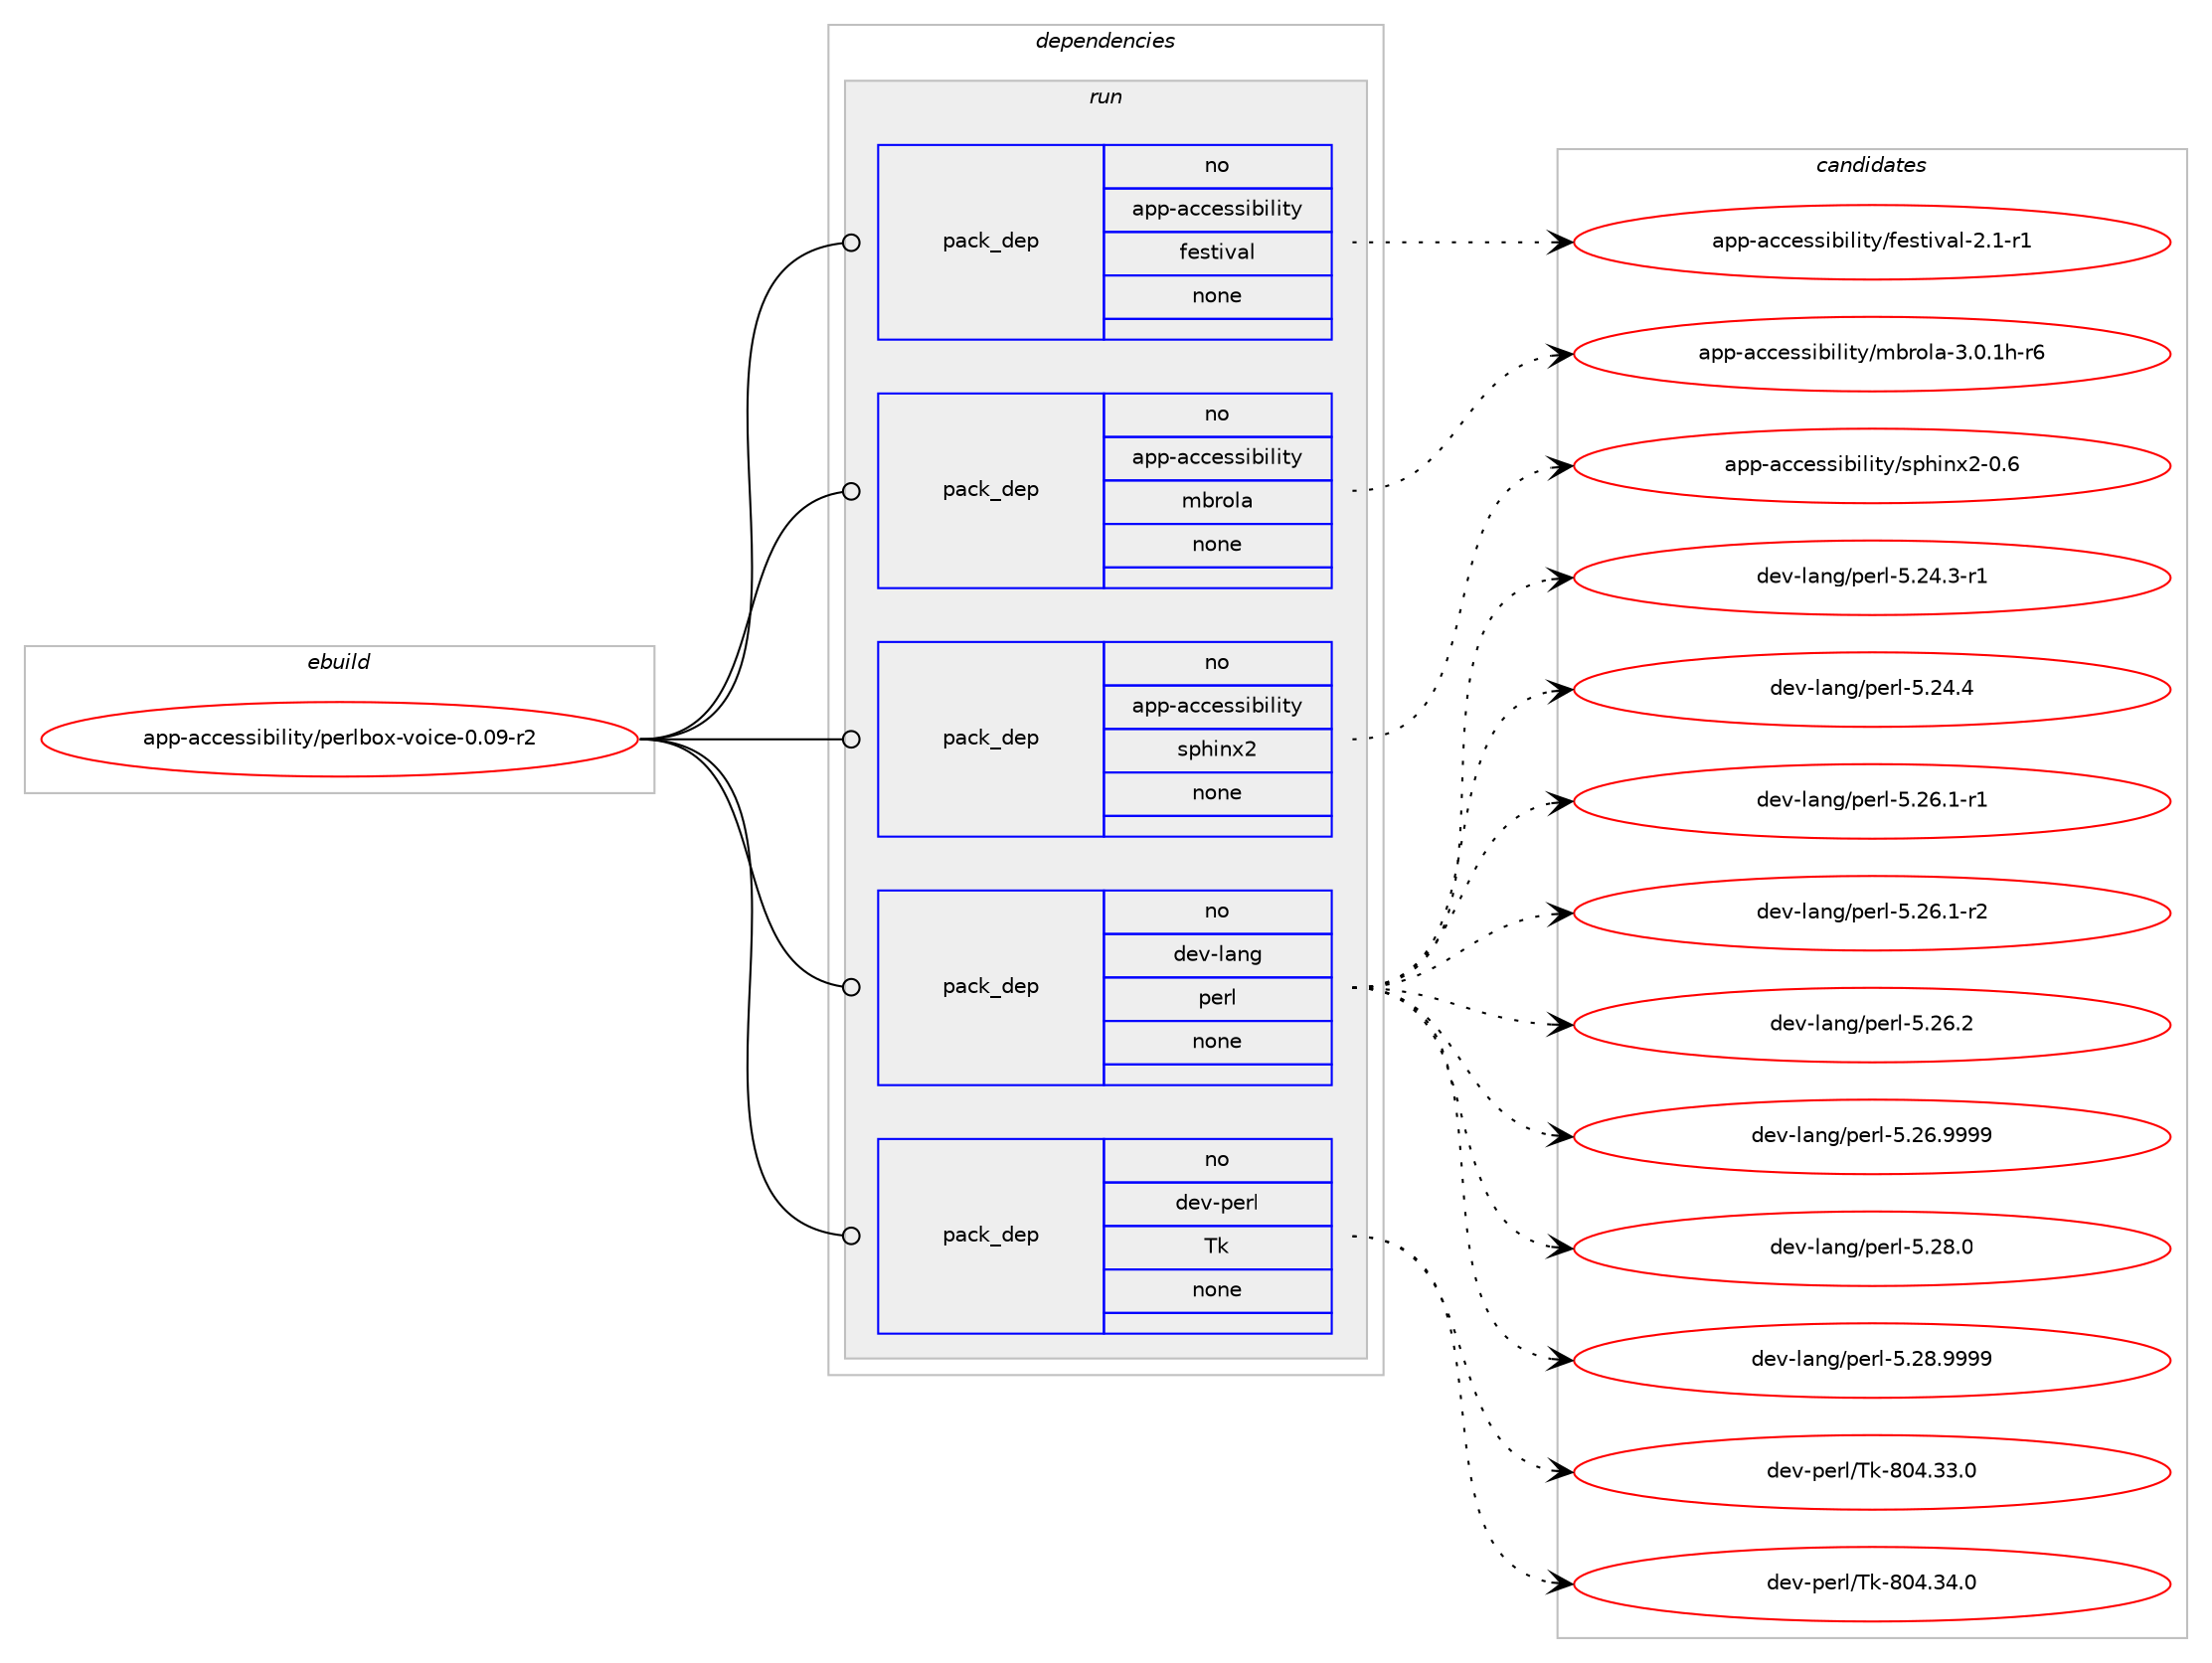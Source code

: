 digraph prolog {

# *************
# Graph options
# *************

newrank=true;
concentrate=true;
compound=true;
graph [rankdir=LR,fontname=Helvetica,fontsize=10,ranksep=1.5];#, ranksep=2.5, nodesep=0.2];
edge  [arrowhead=vee];
node  [fontname=Helvetica,fontsize=10];

# **********
# The ebuild
# **********

subgraph cluster_leftcol {
color=gray;
rank=same;
label=<<i>ebuild</i>>;
id [label="app-accessibility/perlbox-voice-0.09-r2", color=red, width=4, href="../app-accessibility/perlbox-voice-0.09-r2.svg"];
}

# ****************
# The dependencies
# ****************

subgraph cluster_midcol {
color=gray;
label=<<i>dependencies</i>>;
subgraph cluster_compile {
fillcolor="#eeeeee";
style=filled;
label=<<i>compile</i>>;
}
subgraph cluster_compileandrun {
fillcolor="#eeeeee";
style=filled;
label=<<i>compile and run</i>>;
}
subgraph cluster_run {
fillcolor="#eeeeee";
style=filled;
label=<<i>run</i>>;
subgraph pack899247 {
dependency1263327 [label=<<TABLE BORDER="0" CELLBORDER="1" CELLSPACING="0" CELLPADDING="4" WIDTH="220"><TR><TD ROWSPAN="6" CELLPADDING="30">pack_dep</TD></TR><TR><TD WIDTH="110">no</TD></TR><TR><TD>app-accessibility</TD></TR><TR><TD>festival</TD></TR><TR><TD>none</TD></TR><TR><TD></TD></TR></TABLE>>, shape=none, color=blue];
}
id:e -> dependency1263327:w [weight=20,style="solid",arrowhead="odot"];
subgraph pack899248 {
dependency1263328 [label=<<TABLE BORDER="0" CELLBORDER="1" CELLSPACING="0" CELLPADDING="4" WIDTH="220"><TR><TD ROWSPAN="6" CELLPADDING="30">pack_dep</TD></TR><TR><TD WIDTH="110">no</TD></TR><TR><TD>app-accessibility</TD></TR><TR><TD>mbrola</TD></TR><TR><TD>none</TD></TR><TR><TD></TD></TR></TABLE>>, shape=none, color=blue];
}
id:e -> dependency1263328:w [weight=20,style="solid",arrowhead="odot"];
subgraph pack899249 {
dependency1263329 [label=<<TABLE BORDER="0" CELLBORDER="1" CELLSPACING="0" CELLPADDING="4" WIDTH="220"><TR><TD ROWSPAN="6" CELLPADDING="30">pack_dep</TD></TR><TR><TD WIDTH="110">no</TD></TR><TR><TD>app-accessibility</TD></TR><TR><TD>sphinx2</TD></TR><TR><TD>none</TD></TR><TR><TD></TD></TR></TABLE>>, shape=none, color=blue];
}
id:e -> dependency1263329:w [weight=20,style="solid",arrowhead="odot"];
subgraph pack899250 {
dependency1263330 [label=<<TABLE BORDER="0" CELLBORDER="1" CELLSPACING="0" CELLPADDING="4" WIDTH="220"><TR><TD ROWSPAN="6" CELLPADDING="30">pack_dep</TD></TR><TR><TD WIDTH="110">no</TD></TR><TR><TD>dev-lang</TD></TR><TR><TD>perl</TD></TR><TR><TD>none</TD></TR><TR><TD></TD></TR></TABLE>>, shape=none, color=blue];
}
id:e -> dependency1263330:w [weight=20,style="solid",arrowhead="odot"];
subgraph pack899251 {
dependency1263331 [label=<<TABLE BORDER="0" CELLBORDER="1" CELLSPACING="0" CELLPADDING="4" WIDTH="220"><TR><TD ROWSPAN="6" CELLPADDING="30">pack_dep</TD></TR><TR><TD WIDTH="110">no</TD></TR><TR><TD>dev-perl</TD></TR><TR><TD>Tk</TD></TR><TR><TD>none</TD></TR><TR><TD></TD></TR></TABLE>>, shape=none, color=blue];
}
id:e -> dependency1263331:w [weight=20,style="solid",arrowhead="odot"];
}
}

# **************
# The candidates
# **************

subgraph cluster_choices {
rank=same;
color=gray;
label=<<i>candidates</i>>;

subgraph choice899247 {
color=black;
nodesep=1;
choice9711211245979999101115115105981051081051161214710210111511610511897108455046494511449 [label="app-accessibility/festival-2.1-r1", color=red, width=4,href="../app-accessibility/festival-2.1-r1.svg"];
dependency1263327:e -> choice9711211245979999101115115105981051081051161214710210111511610511897108455046494511449:w [style=dotted,weight="100"];
}
subgraph choice899248 {
color=black;
nodesep=1;
choice9711211245979999101115115105981051081051161214710998114111108974551464846491044511454 [label="app-accessibility/mbrola-3.0.1h-r6", color=red, width=4,href="../app-accessibility/mbrola-3.0.1h-r6.svg"];
dependency1263328:e -> choice9711211245979999101115115105981051081051161214710998114111108974551464846491044511454:w [style=dotted,weight="100"];
}
subgraph choice899249 {
color=black;
nodesep=1;
choice971121124597999910111511510598105108105116121471151121041051101205045484654 [label="app-accessibility/sphinx2-0.6", color=red, width=4,href="../app-accessibility/sphinx2-0.6.svg"];
dependency1263329:e -> choice971121124597999910111511510598105108105116121471151121041051101205045484654:w [style=dotted,weight="100"];
}
subgraph choice899250 {
color=black;
nodesep=1;
choice100101118451089711010347112101114108455346505246514511449 [label="dev-lang/perl-5.24.3-r1", color=red, width=4,href="../dev-lang/perl-5.24.3-r1.svg"];
choice10010111845108971101034711210111410845534650524652 [label="dev-lang/perl-5.24.4", color=red, width=4,href="../dev-lang/perl-5.24.4.svg"];
choice100101118451089711010347112101114108455346505446494511449 [label="dev-lang/perl-5.26.1-r1", color=red, width=4,href="../dev-lang/perl-5.26.1-r1.svg"];
choice100101118451089711010347112101114108455346505446494511450 [label="dev-lang/perl-5.26.1-r2", color=red, width=4,href="../dev-lang/perl-5.26.1-r2.svg"];
choice10010111845108971101034711210111410845534650544650 [label="dev-lang/perl-5.26.2", color=red, width=4,href="../dev-lang/perl-5.26.2.svg"];
choice10010111845108971101034711210111410845534650544657575757 [label="dev-lang/perl-5.26.9999", color=red, width=4,href="../dev-lang/perl-5.26.9999.svg"];
choice10010111845108971101034711210111410845534650564648 [label="dev-lang/perl-5.28.0", color=red, width=4,href="../dev-lang/perl-5.28.0.svg"];
choice10010111845108971101034711210111410845534650564657575757 [label="dev-lang/perl-5.28.9999", color=red, width=4,href="../dev-lang/perl-5.28.9999.svg"];
dependency1263330:e -> choice100101118451089711010347112101114108455346505246514511449:w [style=dotted,weight="100"];
dependency1263330:e -> choice10010111845108971101034711210111410845534650524652:w [style=dotted,weight="100"];
dependency1263330:e -> choice100101118451089711010347112101114108455346505446494511449:w [style=dotted,weight="100"];
dependency1263330:e -> choice100101118451089711010347112101114108455346505446494511450:w [style=dotted,weight="100"];
dependency1263330:e -> choice10010111845108971101034711210111410845534650544650:w [style=dotted,weight="100"];
dependency1263330:e -> choice10010111845108971101034711210111410845534650544657575757:w [style=dotted,weight="100"];
dependency1263330:e -> choice10010111845108971101034711210111410845534650564648:w [style=dotted,weight="100"];
dependency1263330:e -> choice10010111845108971101034711210111410845534650564657575757:w [style=dotted,weight="100"];
}
subgraph choice899251 {
color=black;
nodesep=1;
choice100101118451121011141084784107455648524651514648 [label="dev-perl/Tk-804.33.0", color=red, width=4,href="../dev-perl/Tk-804.33.0.svg"];
choice100101118451121011141084784107455648524651524648 [label="dev-perl/Tk-804.34.0", color=red, width=4,href="../dev-perl/Tk-804.34.0.svg"];
dependency1263331:e -> choice100101118451121011141084784107455648524651514648:w [style=dotted,weight="100"];
dependency1263331:e -> choice100101118451121011141084784107455648524651524648:w [style=dotted,weight="100"];
}
}

}
